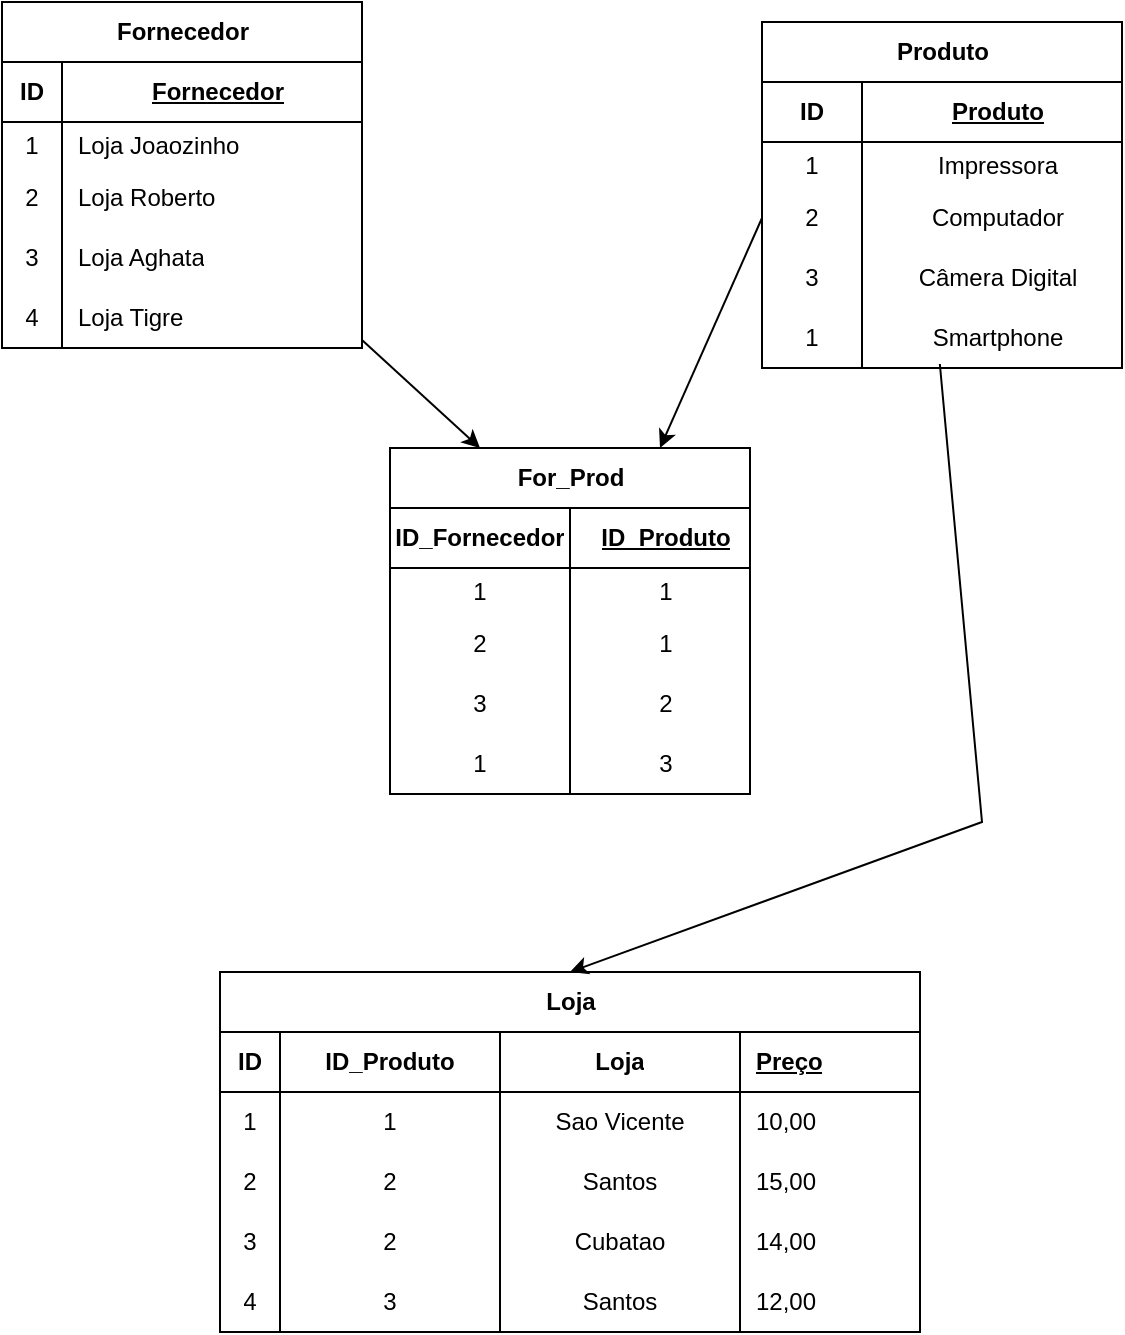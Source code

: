 <mxfile version="24.3.1" type="github">
  <diagram name="Página-1" id="D6cGILMH5LcjSOIO3LDr">
    <mxGraphModel dx="880" dy="460" grid="1" gridSize="10" guides="1" tooltips="1" connect="1" arrows="1" fold="1" page="1" pageScale="1" pageWidth="827" pageHeight="1169" math="0" shadow="0">
      <root>
        <mxCell id="0" />
        <mxCell id="1" parent="0" />
        <mxCell id="2qWnrkLFjEQ4z2sxAJ9m-39" value="Fornecedor" style="shape=table;startSize=30;container=1;collapsible=1;childLayout=tableLayout;fixedRows=1;rowLines=0;fontStyle=1;align=center;resizeLast=1;html=1;" vertex="1" parent="1">
          <mxGeometry x="130" y="10" width="180" height="173" as="geometry" />
        </mxCell>
        <mxCell id="2qWnrkLFjEQ4z2sxAJ9m-40" value="" style="shape=tableRow;horizontal=0;startSize=0;swimlaneHead=0;swimlaneBody=0;fillColor=none;collapsible=0;dropTarget=0;points=[[0,0.5],[1,0.5]];portConstraint=eastwest;top=0;left=0;right=0;bottom=1;" vertex="1" parent="2qWnrkLFjEQ4z2sxAJ9m-39">
          <mxGeometry y="30" width="180" height="30" as="geometry" />
        </mxCell>
        <mxCell id="2qWnrkLFjEQ4z2sxAJ9m-41" value="ID" style="shape=partialRectangle;connectable=0;fillColor=none;top=0;left=0;bottom=0;right=0;fontStyle=1;overflow=hidden;whiteSpace=wrap;html=1;" vertex="1" parent="2qWnrkLFjEQ4z2sxAJ9m-40">
          <mxGeometry width="30" height="30" as="geometry">
            <mxRectangle width="30" height="30" as="alternateBounds" />
          </mxGeometry>
        </mxCell>
        <mxCell id="2qWnrkLFjEQ4z2sxAJ9m-42" value="Fornecedor" style="shape=partialRectangle;connectable=0;fillColor=none;top=0;left=0;bottom=0;right=0;align=center;spacingLeft=6;fontStyle=5;overflow=hidden;whiteSpace=wrap;html=1;" vertex="1" parent="2qWnrkLFjEQ4z2sxAJ9m-40">
          <mxGeometry x="30" width="150" height="30" as="geometry">
            <mxRectangle width="150" height="30" as="alternateBounds" />
          </mxGeometry>
        </mxCell>
        <mxCell id="2qWnrkLFjEQ4z2sxAJ9m-43" value="" style="shape=tableRow;horizontal=0;startSize=0;swimlaneHead=0;swimlaneBody=0;fillColor=none;collapsible=0;dropTarget=0;points=[[0,0.5],[1,0.5]];portConstraint=eastwest;top=0;left=0;right=0;bottom=0;" vertex="1" parent="2qWnrkLFjEQ4z2sxAJ9m-39">
          <mxGeometry y="60" width="180" height="23" as="geometry" />
        </mxCell>
        <mxCell id="2qWnrkLFjEQ4z2sxAJ9m-44" value="1" style="shape=partialRectangle;connectable=0;fillColor=none;top=0;left=0;bottom=0;right=0;editable=1;overflow=hidden;whiteSpace=wrap;html=1;" vertex="1" parent="2qWnrkLFjEQ4z2sxAJ9m-43">
          <mxGeometry width="30" height="23" as="geometry">
            <mxRectangle width="30" height="23" as="alternateBounds" />
          </mxGeometry>
        </mxCell>
        <mxCell id="2qWnrkLFjEQ4z2sxAJ9m-45" value="Loja Joaozinho" style="shape=partialRectangle;connectable=0;fillColor=none;top=0;left=0;bottom=0;right=0;align=left;spacingLeft=6;overflow=hidden;whiteSpace=wrap;html=1;" vertex="1" parent="2qWnrkLFjEQ4z2sxAJ9m-43">
          <mxGeometry x="30" width="150" height="23" as="geometry">
            <mxRectangle width="150" height="23" as="alternateBounds" />
          </mxGeometry>
        </mxCell>
        <mxCell id="2qWnrkLFjEQ4z2sxAJ9m-46" value="" style="shape=tableRow;horizontal=0;startSize=0;swimlaneHead=0;swimlaneBody=0;fillColor=none;collapsible=0;dropTarget=0;points=[[0,0.5],[1,0.5]];portConstraint=eastwest;top=0;left=0;right=0;bottom=0;" vertex="1" parent="2qWnrkLFjEQ4z2sxAJ9m-39">
          <mxGeometry y="83" width="180" height="30" as="geometry" />
        </mxCell>
        <mxCell id="2qWnrkLFjEQ4z2sxAJ9m-47" value="2" style="shape=partialRectangle;connectable=0;fillColor=none;top=0;left=0;bottom=0;right=0;editable=1;overflow=hidden;whiteSpace=wrap;html=1;" vertex="1" parent="2qWnrkLFjEQ4z2sxAJ9m-46">
          <mxGeometry width="30" height="30" as="geometry">
            <mxRectangle width="30" height="30" as="alternateBounds" />
          </mxGeometry>
        </mxCell>
        <mxCell id="2qWnrkLFjEQ4z2sxAJ9m-48" value="Loja Roberto" style="shape=partialRectangle;connectable=0;fillColor=none;top=0;left=0;bottom=0;right=0;align=left;spacingLeft=6;overflow=hidden;whiteSpace=wrap;html=1;" vertex="1" parent="2qWnrkLFjEQ4z2sxAJ9m-46">
          <mxGeometry x="30" width="150" height="30" as="geometry">
            <mxRectangle width="150" height="30" as="alternateBounds" />
          </mxGeometry>
        </mxCell>
        <mxCell id="2qWnrkLFjEQ4z2sxAJ9m-49" value="" style="shape=tableRow;horizontal=0;startSize=0;swimlaneHead=0;swimlaneBody=0;fillColor=none;collapsible=0;dropTarget=0;points=[[0,0.5],[1,0.5]];portConstraint=eastwest;top=0;left=0;right=0;bottom=0;" vertex="1" parent="2qWnrkLFjEQ4z2sxAJ9m-39">
          <mxGeometry y="113" width="180" height="30" as="geometry" />
        </mxCell>
        <mxCell id="2qWnrkLFjEQ4z2sxAJ9m-50" value="3" style="shape=partialRectangle;connectable=0;fillColor=none;top=0;left=0;bottom=0;right=0;editable=1;overflow=hidden;whiteSpace=wrap;html=1;" vertex="1" parent="2qWnrkLFjEQ4z2sxAJ9m-49">
          <mxGeometry width="30" height="30" as="geometry">
            <mxRectangle width="30" height="30" as="alternateBounds" />
          </mxGeometry>
        </mxCell>
        <mxCell id="2qWnrkLFjEQ4z2sxAJ9m-51" value="Loja Aghata" style="shape=partialRectangle;connectable=0;fillColor=none;top=0;left=0;bottom=0;right=0;align=left;spacingLeft=6;overflow=hidden;whiteSpace=wrap;html=1;" vertex="1" parent="2qWnrkLFjEQ4z2sxAJ9m-49">
          <mxGeometry x="30" width="150" height="30" as="geometry">
            <mxRectangle width="150" height="30" as="alternateBounds" />
          </mxGeometry>
        </mxCell>
        <mxCell id="2qWnrkLFjEQ4z2sxAJ9m-66" value="" style="shape=tableRow;horizontal=0;startSize=0;swimlaneHead=0;swimlaneBody=0;fillColor=none;collapsible=0;dropTarget=0;points=[[0,0.5],[1,0.5]];portConstraint=eastwest;top=0;left=0;right=0;bottom=0;" vertex="1" parent="2qWnrkLFjEQ4z2sxAJ9m-39">
          <mxGeometry y="143" width="180" height="30" as="geometry" />
        </mxCell>
        <mxCell id="2qWnrkLFjEQ4z2sxAJ9m-67" value="4" style="shape=partialRectangle;connectable=0;fillColor=none;top=0;left=0;bottom=0;right=0;editable=1;overflow=hidden;whiteSpace=wrap;html=1;" vertex="1" parent="2qWnrkLFjEQ4z2sxAJ9m-66">
          <mxGeometry width="30" height="30" as="geometry">
            <mxRectangle width="30" height="30" as="alternateBounds" />
          </mxGeometry>
        </mxCell>
        <mxCell id="2qWnrkLFjEQ4z2sxAJ9m-68" value="Loja Tigre" style="shape=partialRectangle;connectable=0;fillColor=none;top=0;left=0;bottom=0;right=0;align=left;spacingLeft=6;overflow=hidden;whiteSpace=wrap;html=1;" vertex="1" parent="2qWnrkLFjEQ4z2sxAJ9m-66">
          <mxGeometry x="30" width="150" height="30" as="geometry">
            <mxRectangle width="150" height="30" as="alternateBounds" />
          </mxGeometry>
        </mxCell>
        <mxCell id="2qWnrkLFjEQ4z2sxAJ9m-73" value="For_Prod" style="shape=table;startSize=30;container=1;collapsible=1;childLayout=tableLayout;fixedRows=1;rowLines=0;fontStyle=1;align=center;resizeLast=1;html=1;" vertex="1" parent="1">
          <mxGeometry x="324" y="233" width="180" height="173" as="geometry" />
        </mxCell>
        <mxCell id="2qWnrkLFjEQ4z2sxAJ9m-74" value="" style="shape=tableRow;horizontal=0;startSize=0;swimlaneHead=0;swimlaneBody=0;fillColor=none;collapsible=0;dropTarget=0;points=[[0,0.5],[1,0.5]];portConstraint=eastwest;top=0;left=0;right=0;bottom=1;" vertex="1" parent="2qWnrkLFjEQ4z2sxAJ9m-73">
          <mxGeometry y="30" width="180" height="30" as="geometry" />
        </mxCell>
        <mxCell id="2qWnrkLFjEQ4z2sxAJ9m-75" value="ID_Fornecedor" style="shape=partialRectangle;connectable=0;fillColor=none;top=0;left=0;bottom=0;right=0;fontStyle=1;overflow=hidden;whiteSpace=wrap;html=1;" vertex="1" parent="2qWnrkLFjEQ4z2sxAJ9m-74">
          <mxGeometry width="90" height="30" as="geometry">
            <mxRectangle width="90" height="30" as="alternateBounds" />
          </mxGeometry>
        </mxCell>
        <mxCell id="2qWnrkLFjEQ4z2sxAJ9m-76" value="ID_Produto" style="shape=partialRectangle;connectable=0;fillColor=none;top=0;left=0;bottom=0;right=0;align=center;spacingLeft=6;fontStyle=5;overflow=hidden;whiteSpace=wrap;html=1;" vertex="1" parent="2qWnrkLFjEQ4z2sxAJ9m-74">
          <mxGeometry x="90" width="90" height="30" as="geometry">
            <mxRectangle width="90" height="30" as="alternateBounds" />
          </mxGeometry>
        </mxCell>
        <mxCell id="2qWnrkLFjEQ4z2sxAJ9m-77" value="" style="shape=tableRow;horizontal=0;startSize=0;swimlaneHead=0;swimlaneBody=0;fillColor=none;collapsible=0;dropTarget=0;points=[[0,0.5],[1,0.5]];portConstraint=eastwest;top=0;left=0;right=0;bottom=0;" vertex="1" parent="2qWnrkLFjEQ4z2sxAJ9m-73">
          <mxGeometry y="60" width="180" height="23" as="geometry" />
        </mxCell>
        <mxCell id="2qWnrkLFjEQ4z2sxAJ9m-78" value="1" style="shape=partialRectangle;connectable=0;fillColor=none;top=0;left=0;bottom=0;right=0;editable=1;overflow=hidden;whiteSpace=wrap;html=1;" vertex="1" parent="2qWnrkLFjEQ4z2sxAJ9m-77">
          <mxGeometry width="90" height="23" as="geometry">
            <mxRectangle width="90" height="23" as="alternateBounds" />
          </mxGeometry>
        </mxCell>
        <mxCell id="2qWnrkLFjEQ4z2sxAJ9m-79" value="1" style="shape=partialRectangle;connectable=0;fillColor=none;top=0;left=0;bottom=0;right=0;align=center;spacingLeft=6;overflow=hidden;whiteSpace=wrap;html=1;" vertex="1" parent="2qWnrkLFjEQ4z2sxAJ9m-77">
          <mxGeometry x="90" width="90" height="23" as="geometry">
            <mxRectangle width="90" height="23" as="alternateBounds" />
          </mxGeometry>
        </mxCell>
        <mxCell id="2qWnrkLFjEQ4z2sxAJ9m-80" value="" style="shape=tableRow;horizontal=0;startSize=0;swimlaneHead=0;swimlaneBody=0;fillColor=none;collapsible=0;dropTarget=0;points=[[0,0.5],[1,0.5]];portConstraint=eastwest;top=0;left=0;right=0;bottom=0;" vertex="1" parent="2qWnrkLFjEQ4z2sxAJ9m-73">
          <mxGeometry y="83" width="180" height="30" as="geometry" />
        </mxCell>
        <mxCell id="2qWnrkLFjEQ4z2sxAJ9m-81" value="2" style="shape=partialRectangle;connectable=0;fillColor=none;top=0;left=0;bottom=0;right=0;editable=1;overflow=hidden;whiteSpace=wrap;html=1;" vertex="1" parent="2qWnrkLFjEQ4z2sxAJ9m-80">
          <mxGeometry width="90" height="30" as="geometry">
            <mxRectangle width="90" height="30" as="alternateBounds" />
          </mxGeometry>
        </mxCell>
        <mxCell id="2qWnrkLFjEQ4z2sxAJ9m-82" value="1" style="shape=partialRectangle;connectable=0;fillColor=none;top=0;left=0;bottom=0;right=0;align=center;spacingLeft=6;overflow=hidden;whiteSpace=wrap;html=1;" vertex="1" parent="2qWnrkLFjEQ4z2sxAJ9m-80">
          <mxGeometry x="90" width="90" height="30" as="geometry">
            <mxRectangle width="90" height="30" as="alternateBounds" />
          </mxGeometry>
        </mxCell>
        <mxCell id="2qWnrkLFjEQ4z2sxAJ9m-83" value="" style="shape=tableRow;horizontal=0;startSize=0;swimlaneHead=0;swimlaneBody=0;fillColor=none;collapsible=0;dropTarget=0;points=[[0,0.5],[1,0.5]];portConstraint=eastwest;top=0;left=0;right=0;bottom=0;" vertex="1" parent="2qWnrkLFjEQ4z2sxAJ9m-73">
          <mxGeometry y="113" width="180" height="30" as="geometry" />
        </mxCell>
        <mxCell id="2qWnrkLFjEQ4z2sxAJ9m-84" value="3" style="shape=partialRectangle;connectable=0;fillColor=none;top=0;left=0;bottom=0;right=0;editable=1;overflow=hidden;whiteSpace=wrap;html=1;" vertex="1" parent="2qWnrkLFjEQ4z2sxAJ9m-83">
          <mxGeometry width="90" height="30" as="geometry">
            <mxRectangle width="90" height="30" as="alternateBounds" />
          </mxGeometry>
        </mxCell>
        <mxCell id="2qWnrkLFjEQ4z2sxAJ9m-85" value="2" style="shape=partialRectangle;connectable=0;fillColor=none;top=0;left=0;bottom=0;right=0;align=center;spacingLeft=6;overflow=hidden;whiteSpace=wrap;html=1;" vertex="1" parent="2qWnrkLFjEQ4z2sxAJ9m-83">
          <mxGeometry x="90" width="90" height="30" as="geometry">
            <mxRectangle width="90" height="30" as="alternateBounds" />
          </mxGeometry>
        </mxCell>
        <mxCell id="2qWnrkLFjEQ4z2sxAJ9m-86" value="" style="shape=tableRow;horizontal=0;startSize=0;swimlaneHead=0;swimlaneBody=0;fillColor=none;collapsible=0;dropTarget=0;points=[[0,0.5],[1,0.5]];portConstraint=eastwest;top=0;left=0;right=0;bottom=0;" vertex="1" parent="2qWnrkLFjEQ4z2sxAJ9m-73">
          <mxGeometry y="143" width="180" height="30" as="geometry" />
        </mxCell>
        <mxCell id="2qWnrkLFjEQ4z2sxAJ9m-87" value="1" style="shape=partialRectangle;connectable=0;fillColor=none;top=0;left=0;bottom=0;right=0;editable=1;overflow=hidden;whiteSpace=wrap;html=1;" vertex="1" parent="2qWnrkLFjEQ4z2sxAJ9m-86">
          <mxGeometry width="90" height="30" as="geometry">
            <mxRectangle width="90" height="30" as="alternateBounds" />
          </mxGeometry>
        </mxCell>
        <mxCell id="2qWnrkLFjEQ4z2sxAJ9m-88" value="3" style="shape=partialRectangle;connectable=0;fillColor=none;top=0;left=0;bottom=0;right=0;align=center;spacingLeft=6;overflow=hidden;whiteSpace=wrap;html=1;" vertex="1" parent="2qWnrkLFjEQ4z2sxAJ9m-86">
          <mxGeometry x="90" width="90" height="30" as="geometry">
            <mxRectangle width="90" height="30" as="alternateBounds" />
          </mxGeometry>
        </mxCell>
        <mxCell id="2qWnrkLFjEQ4z2sxAJ9m-89" value="Produto" style="shape=table;startSize=30;container=1;collapsible=1;childLayout=tableLayout;fixedRows=1;rowLines=0;fontStyle=1;align=center;resizeLast=1;html=1;" vertex="1" parent="1">
          <mxGeometry x="510" y="20" width="180" height="173" as="geometry">
            <mxRectangle x="540" y="30" width="80" height="30" as="alternateBounds" />
          </mxGeometry>
        </mxCell>
        <mxCell id="2qWnrkLFjEQ4z2sxAJ9m-90" value="" style="shape=tableRow;horizontal=0;startSize=0;swimlaneHead=0;swimlaneBody=0;fillColor=none;collapsible=0;dropTarget=0;points=[[0,0.5],[1,0.5]];portConstraint=eastwest;top=0;left=0;right=0;bottom=1;" vertex="1" parent="2qWnrkLFjEQ4z2sxAJ9m-89">
          <mxGeometry y="30" width="180" height="30" as="geometry" />
        </mxCell>
        <mxCell id="2qWnrkLFjEQ4z2sxAJ9m-91" value="ID" style="shape=partialRectangle;connectable=0;fillColor=none;top=0;left=0;bottom=0;right=0;fontStyle=1;overflow=hidden;whiteSpace=wrap;html=1;" vertex="1" parent="2qWnrkLFjEQ4z2sxAJ9m-90">
          <mxGeometry width="50" height="30" as="geometry">
            <mxRectangle width="50" height="30" as="alternateBounds" />
          </mxGeometry>
        </mxCell>
        <mxCell id="2qWnrkLFjEQ4z2sxAJ9m-92" value="Produto" style="shape=partialRectangle;connectable=0;fillColor=none;top=0;left=0;bottom=0;right=0;align=center;spacingLeft=6;fontStyle=5;overflow=hidden;whiteSpace=wrap;html=1;" vertex="1" parent="2qWnrkLFjEQ4z2sxAJ9m-90">
          <mxGeometry x="50" width="130" height="30" as="geometry">
            <mxRectangle width="130" height="30" as="alternateBounds" />
          </mxGeometry>
        </mxCell>
        <mxCell id="2qWnrkLFjEQ4z2sxAJ9m-93" value="" style="shape=tableRow;horizontal=0;startSize=0;swimlaneHead=0;swimlaneBody=0;fillColor=none;collapsible=0;dropTarget=0;points=[[0,0.5],[1,0.5]];portConstraint=eastwest;top=0;left=0;right=0;bottom=0;" vertex="1" parent="2qWnrkLFjEQ4z2sxAJ9m-89">
          <mxGeometry y="60" width="180" height="23" as="geometry" />
        </mxCell>
        <mxCell id="2qWnrkLFjEQ4z2sxAJ9m-94" value="1" style="shape=partialRectangle;connectable=0;fillColor=none;top=0;left=0;bottom=0;right=0;editable=1;overflow=hidden;whiteSpace=wrap;html=1;" vertex="1" parent="2qWnrkLFjEQ4z2sxAJ9m-93">
          <mxGeometry width="50" height="23" as="geometry">
            <mxRectangle width="50" height="23" as="alternateBounds" />
          </mxGeometry>
        </mxCell>
        <mxCell id="2qWnrkLFjEQ4z2sxAJ9m-95" value="Impressora" style="shape=partialRectangle;connectable=0;fillColor=none;top=0;left=0;bottom=0;right=0;align=center;spacingLeft=6;overflow=hidden;whiteSpace=wrap;html=1;" vertex="1" parent="2qWnrkLFjEQ4z2sxAJ9m-93">
          <mxGeometry x="50" width="130" height="23" as="geometry">
            <mxRectangle width="130" height="23" as="alternateBounds" />
          </mxGeometry>
        </mxCell>
        <mxCell id="2qWnrkLFjEQ4z2sxAJ9m-96" value="" style="shape=tableRow;horizontal=0;startSize=0;swimlaneHead=0;swimlaneBody=0;fillColor=none;collapsible=0;dropTarget=0;points=[[0,0.5],[1,0.5]];portConstraint=eastwest;top=0;left=0;right=0;bottom=0;" vertex="1" parent="2qWnrkLFjEQ4z2sxAJ9m-89">
          <mxGeometry y="83" width="180" height="30" as="geometry" />
        </mxCell>
        <mxCell id="2qWnrkLFjEQ4z2sxAJ9m-97" value="2" style="shape=partialRectangle;connectable=0;fillColor=none;top=0;left=0;bottom=0;right=0;editable=1;overflow=hidden;whiteSpace=wrap;html=1;" vertex="1" parent="2qWnrkLFjEQ4z2sxAJ9m-96">
          <mxGeometry width="50" height="30" as="geometry">
            <mxRectangle width="50" height="30" as="alternateBounds" />
          </mxGeometry>
        </mxCell>
        <mxCell id="2qWnrkLFjEQ4z2sxAJ9m-98" value="Computador" style="shape=partialRectangle;connectable=0;fillColor=none;top=0;left=0;bottom=0;right=0;align=center;spacingLeft=6;overflow=hidden;whiteSpace=wrap;html=1;" vertex="1" parent="2qWnrkLFjEQ4z2sxAJ9m-96">
          <mxGeometry x="50" width="130" height="30" as="geometry">
            <mxRectangle width="130" height="30" as="alternateBounds" />
          </mxGeometry>
        </mxCell>
        <mxCell id="2qWnrkLFjEQ4z2sxAJ9m-99" value="" style="shape=tableRow;horizontal=0;startSize=0;swimlaneHead=0;swimlaneBody=0;fillColor=none;collapsible=0;dropTarget=0;points=[[0,0.5],[1,0.5]];portConstraint=eastwest;top=0;left=0;right=0;bottom=0;" vertex="1" parent="2qWnrkLFjEQ4z2sxAJ9m-89">
          <mxGeometry y="113" width="180" height="30" as="geometry" />
        </mxCell>
        <mxCell id="2qWnrkLFjEQ4z2sxAJ9m-100" value="3" style="shape=partialRectangle;connectable=0;fillColor=none;top=0;left=0;bottom=0;right=0;editable=1;overflow=hidden;whiteSpace=wrap;html=1;" vertex="1" parent="2qWnrkLFjEQ4z2sxAJ9m-99">
          <mxGeometry width="50" height="30" as="geometry">
            <mxRectangle width="50" height="30" as="alternateBounds" />
          </mxGeometry>
        </mxCell>
        <mxCell id="2qWnrkLFjEQ4z2sxAJ9m-101" value="Câmera Digital" style="shape=partialRectangle;connectable=0;fillColor=none;top=0;left=0;bottom=0;right=0;align=center;spacingLeft=6;overflow=hidden;whiteSpace=wrap;html=1;" vertex="1" parent="2qWnrkLFjEQ4z2sxAJ9m-99">
          <mxGeometry x="50" width="130" height="30" as="geometry">
            <mxRectangle width="130" height="30" as="alternateBounds" />
          </mxGeometry>
        </mxCell>
        <mxCell id="2qWnrkLFjEQ4z2sxAJ9m-102" value="" style="shape=tableRow;horizontal=0;startSize=0;swimlaneHead=0;swimlaneBody=0;fillColor=none;collapsible=0;dropTarget=0;points=[[0,0.5],[1,0.5]];portConstraint=eastwest;top=0;left=0;right=0;bottom=0;" vertex="1" parent="2qWnrkLFjEQ4z2sxAJ9m-89">
          <mxGeometry y="143" width="180" height="30" as="geometry" />
        </mxCell>
        <mxCell id="2qWnrkLFjEQ4z2sxAJ9m-103" value="1" style="shape=partialRectangle;connectable=0;fillColor=none;top=0;left=0;bottom=0;right=0;editable=1;overflow=hidden;whiteSpace=wrap;html=1;" vertex="1" parent="2qWnrkLFjEQ4z2sxAJ9m-102">
          <mxGeometry width="50" height="30" as="geometry">
            <mxRectangle width="50" height="30" as="alternateBounds" />
          </mxGeometry>
        </mxCell>
        <mxCell id="2qWnrkLFjEQ4z2sxAJ9m-104" value="Smartphone" style="shape=partialRectangle;connectable=0;fillColor=none;top=0;left=0;bottom=0;right=0;align=center;spacingLeft=6;overflow=hidden;whiteSpace=wrap;html=1;" vertex="1" parent="2qWnrkLFjEQ4z2sxAJ9m-102">
          <mxGeometry x="50" width="130" height="30" as="geometry">
            <mxRectangle width="130" height="30" as="alternateBounds" />
          </mxGeometry>
        </mxCell>
        <mxCell id="2qWnrkLFjEQ4z2sxAJ9m-105" value="Loja" style="shape=table;startSize=30;container=1;collapsible=1;childLayout=tableLayout;fixedRows=1;rowLines=0;fontStyle=1;align=center;resizeLast=1;html=1;strokeColor=default;" vertex="1" parent="1">
          <mxGeometry x="239" y="495" width="350" height="180" as="geometry" />
        </mxCell>
        <mxCell id="2qWnrkLFjEQ4z2sxAJ9m-106" value="" style="shape=tableRow;horizontal=0;startSize=0;swimlaneHead=0;swimlaneBody=0;fillColor=none;collapsible=0;dropTarget=0;points=[[0,0.5],[1,0.5]];portConstraint=eastwest;top=0;left=0;right=0;bottom=1;" vertex="1" parent="2qWnrkLFjEQ4z2sxAJ9m-105">
          <mxGeometry y="30" width="350" height="30" as="geometry" />
        </mxCell>
        <mxCell id="2qWnrkLFjEQ4z2sxAJ9m-142" value="ID" style="shape=partialRectangle;connectable=0;fillColor=none;top=0;left=0;bottom=0;right=0;fontStyle=1;overflow=hidden;whiteSpace=wrap;html=1;" vertex="1" parent="2qWnrkLFjEQ4z2sxAJ9m-106">
          <mxGeometry width="30" height="30" as="geometry">
            <mxRectangle width="30" height="30" as="alternateBounds" />
          </mxGeometry>
        </mxCell>
        <mxCell id="2qWnrkLFjEQ4z2sxAJ9m-137" value="ID_Produto" style="shape=partialRectangle;connectable=0;fillColor=none;top=0;left=0;bottom=0;right=0;fontStyle=1;overflow=hidden;whiteSpace=wrap;html=1;" vertex="1" parent="2qWnrkLFjEQ4z2sxAJ9m-106">
          <mxGeometry x="30" width="110" height="30" as="geometry">
            <mxRectangle width="110" height="30" as="alternateBounds" />
          </mxGeometry>
        </mxCell>
        <mxCell id="2qWnrkLFjEQ4z2sxAJ9m-107" value="Loja" style="shape=partialRectangle;connectable=0;fillColor=none;top=0;left=0;bottom=0;right=0;fontStyle=1;overflow=hidden;whiteSpace=wrap;html=1;" vertex="1" parent="2qWnrkLFjEQ4z2sxAJ9m-106">
          <mxGeometry x="140" width="120" height="30" as="geometry">
            <mxRectangle width="120" height="30" as="alternateBounds" />
          </mxGeometry>
        </mxCell>
        <mxCell id="2qWnrkLFjEQ4z2sxAJ9m-108" value="Preço" style="shape=partialRectangle;connectable=0;fillColor=none;top=0;left=0;bottom=0;right=0;align=left;spacingLeft=6;fontStyle=5;overflow=hidden;whiteSpace=wrap;html=1;" vertex="1" parent="2qWnrkLFjEQ4z2sxAJ9m-106">
          <mxGeometry x="260" width="90" height="30" as="geometry">
            <mxRectangle width="90" height="30" as="alternateBounds" />
          </mxGeometry>
        </mxCell>
        <mxCell id="2qWnrkLFjEQ4z2sxAJ9m-109" value="" style="shape=tableRow;horizontal=0;startSize=0;swimlaneHead=0;swimlaneBody=0;fillColor=none;collapsible=0;dropTarget=0;points=[[0,0.5],[1,0.5]];portConstraint=eastwest;top=0;left=0;right=0;bottom=0;" vertex="1" parent="2qWnrkLFjEQ4z2sxAJ9m-105">
          <mxGeometry y="60" width="350" height="30" as="geometry" />
        </mxCell>
        <mxCell id="2qWnrkLFjEQ4z2sxAJ9m-143" value="1" style="shape=partialRectangle;connectable=0;fillColor=none;top=0;left=0;bottom=0;right=0;editable=1;overflow=hidden;whiteSpace=wrap;html=1;" vertex="1" parent="2qWnrkLFjEQ4z2sxAJ9m-109">
          <mxGeometry width="30" height="30" as="geometry">
            <mxRectangle width="30" height="30" as="alternateBounds" />
          </mxGeometry>
        </mxCell>
        <mxCell id="2qWnrkLFjEQ4z2sxAJ9m-138" value="1" style="shape=partialRectangle;connectable=0;fillColor=none;top=0;left=0;bottom=0;right=0;editable=1;overflow=hidden;whiteSpace=wrap;html=1;" vertex="1" parent="2qWnrkLFjEQ4z2sxAJ9m-109">
          <mxGeometry x="30" width="110" height="30" as="geometry">
            <mxRectangle width="110" height="30" as="alternateBounds" />
          </mxGeometry>
        </mxCell>
        <mxCell id="2qWnrkLFjEQ4z2sxAJ9m-110" value="Sao Vicente" style="shape=partialRectangle;connectable=0;fillColor=none;top=0;left=0;bottom=0;right=0;editable=1;overflow=hidden;whiteSpace=wrap;html=1;" vertex="1" parent="2qWnrkLFjEQ4z2sxAJ9m-109">
          <mxGeometry x="140" width="120" height="30" as="geometry">
            <mxRectangle width="120" height="30" as="alternateBounds" />
          </mxGeometry>
        </mxCell>
        <mxCell id="2qWnrkLFjEQ4z2sxAJ9m-111" value="10,00" style="shape=partialRectangle;connectable=0;fillColor=none;top=0;left=0;bottom=0;right=0;align=left;spacingLeft=6;overflow=hidden;whiteSpace=wrap;html=1;" vertex="1" parent="2qWnrkLFjEQ4z2sxAJ9m-109">
          <mxGeometry x="260" width="90" height="30" as="geometry">
            <mxRectangle width="90" height="30" as="alternateBounds" />
          </mxGeometry>
        </mxCell>
        <mxCell id="2qWnrkLFjEQ4z2sxAJ9m-112" value="" style="shape=tableRow;horizontal=0;startSize=0;swimlaneHead=0;swimlaneBody=0;fillColor=none;collapsible=0;dropTarget=0;points=[[0,0.5],[1,0.5]];portConstraint=eastwest;top=0;left=0;right=0;bottom=0;" vertex="1" parent="2qWnrkLFjEQ4z2sxAJ9m-105">
          <mxGeometry y="90" width="350" height="30" as="geometry" />
        </mxCell>
        <mxCell id="2qWnrkLFjEQ4z2sxAJ9m-144" value="2" style="shape=partialRectangle;connectable=0;fillColor=none;top=0;left=0;bottom=0;right=0;editable=1;overflow=hidden;whiteSpace=wrap;html=1;" vertex="1" parent="2qWnrkLFjEQ4z2sxAJ9m-112">
          <mxGeometry width="30" height="30" as="geometry">
            <mxRectangle width="30" height="30" as="alternateBounds" />
          </mxGeometry>
        </mxCell>
        <mxCell id="2qWnrkLFjEQ4z2sxAJ9m-139" value="2" style="shape=partialRectangle;connectable=0;fillColor=none;top=0;left=0;bottom=0;right=0;editable=1;overflow=hidden;whiteSpace=wrap;html=1;" vertex="1" parent="2qWnrkLFjEQ4z2sxAJ9m-112">
          <mxGeometry x="30" width="110" height="30" as="geometry">
            <mxRectangle width="110" height="30" as="alternateBounds" />
          </mxGeometry>
        </mxCell>
        <mxCell id="2qWnrkLFjEQ4z2sxAJ9m-113" value="Santos" style="shape=partialRectangle;connectable=0;fillColor=none;top=0;left=0;bottom=0;right=0;editable=1;overflow=hidden;whiteSpace=wrap;html=1;strokeColor=default;" vertex="1" parent="2qWnrkLFjEQ4z2sxAJ9m-112">
          <mxGeometry x="140" width="120" height="30" as="geometry">
            <mxRectangle width="120" height="30" as="alternateBounds" />
          </mxGeometry>
        </mxCell>
        <mxCell id="2qWnrkLFjEQ4z2sxAJ9m-114" value="15,00" style="shape=partialRectangle;connectable=0;fillColor=none;top=0;left=0;bottom=0;right=0;align=left;spacingLeft=6;overflow=hidden;whiteSpace=wrap;html=1;" vertex="1" parent="2qWnrkLFjEQ4z2sxAJ9m-112">
          <mxGeometry x="260" width="90" height="30" as="geometry">
            <mxRectangle width="90" height="30" as="alternateBounds" />
          </mxGeometry>
        </mxCell>
        <mxCell id="2qWnrkLFjEQ4z2sxAJ9m-115" value="" style="shape=tableRow;horizontal=0;startSize=0;swimlaneHead=0;swimlaneBody=0;fillColor=none;collapsible=0;dropTarget=0;points=[[0,0.5],[1,0.5]];portConstraint=eastwest;top=0;left=0;right=0;bottom=0;" vertex="1" parent="2qWnrkLFjEQ4z2sxAJ9m-105">
          <mxGeometry y="120" width="350" height="30" as="geometry" />
        </mxCell>
        <mxCell id="2qWnrkLFjEQ4z2sxAJ9m-145" value="3" style="shape=partialRectangle;connectable=0;fillColor=none;top=0;left=0;bottom=0;right=0;editable=1;overflow=hidden;whiteSpace=wrap;html=1;" vertex="1" parent="2qWnrkLFjEQ4z2sxAJ9m-115">
          <mxGeometry width="30" height="30" as="geometry">
            <mxRectangle width="30" height="30" as="alternateBounds" />
          </mxGeometry>
        </mxCell>
        <mxCell id="2qWnrkLFjEQ4z2sxAJ9m-140" value="2" style="shape=partialRectangle;connectable=0;fillColor=none;top=0;left=0;bottom=0;right=0;editable=1;overflow=hidden;whiteSpace=wrap;html=1;" vertex="1" parent="2qWnrkLFjEQ4z2sxAJ9m-115">
          <mxGeometry x="30" width="110" height="30" as="geometry">
            <mxRectangle width="110" height="30" as="alternateBounds" />
          </mxGeometry>
        </mxCell>
        <mxCell id="2qWnrkLFjEQ4z2sxAJ9m-116" value="Cubatao" style="shape=partialRectangle;connectable=0;fillColor=none;top=0;left=0;bottom=0;right=0;editable=1;overflow=hidden;whiteSpace=wrap;html=1;" vertex="1" parent="2qWnrkLFjEQ4z2sxAJ9m-115">
          <mxGeometry x="140" width="120" height="30" as="geometry">
            <mxRectangle width="120" height="30" as="alternateBounds" />
          </mxGeometry>
        </mxCell>
        <mxCell id="2qWnrkLFjEQ4z2sxAJ9m-117" value="14,00" style="shape=partialRectangle;connectable=0;fillColor=none;top=0;left=0;bottom=0;right=0;align=left;spacingLeft=6;overflow=hidden;whiteSpace=wrap;html=1;" vertex="1" parent="2qWnrkLFjEQ4z2sxAJ9m-115">
          <mxGeometry x="260" width="90" height="30" as="geometry">
            <mxRectangle width="90" height="30" as="alternateBounds" />
          </mxGeometry>
        </mxCell>
        <mxCell id="2qWnrkLFjEQ4z2sxAJ9m-118" value="" style="shape=tableRow;horizontal=0;startSize=0;swimlaneHead=0;swimlaneBody=0;fillColor=none;collapsible=0;dropTarget=0;points=[[0,0.5],[1,0.5]];portConstraint=eastwest;top=0;left=0;right=0;bottom=0;" vertex="1" parent="2qWnrkLFjEQ4z2sxAJ9m-105">
          <mxGeometry y="150" width="350" height="30" as="geometry" />
        </mxCell>
        <mxCell id="2qWnrkLFjEQ4z2sxAJ9m-146" value="4" style="shape=partialRectangle;connectable=0;fillColor=none;top=0;left=0;bottom=0;right=0;editable=1;overflow=hidden;whiteSpace=wrap;html=1;" vertex="1" parent="2qWnrkLFjEQ4z2sxAJ9m-118">
          <mxGeometry width="30" height="30" as="geometry">
            <mxRectangle width="30" height="30" as="alternateBounds" />
          </mxGeometry>
        </mxCell>
        <mxCell id="2qWnrkLFjEQ4z2sxAJ9m-141" value="3" style="shape=partialRectangle;connectable=0;fillColor=none;top=0;left=0;bottom=0;right=0;editable=1;overflow=hidden;whiteSpace=wrap;html=1;" vertex="1" parent="2qWnrkLFjEQ4z2sxAJ9m-118">
          <mxGeometry x="30" width="110" height="30" as="geometry">
            <mxRectangle width="110" height="30" as="alternateBounds" />
          </mxGeometry>
        </mxCell>
        <mxCell id="2qWnrkLFjEQ4z2sxAJ9m-119" value="Santos" style="shape=partialRectangle;connectable=0;fillColor=none;top=0;left=0;bottom=0;right=0;editable=1;overflow=hidden;whiteSpace=wrap;html=1;" vertex="1" parent="2qWnrkLFjEQ4z2sxAJ9m-118">
          <mxGeometry x="140" width="120" height="30" as="geometry">
            <mxRectangle width="120" height="30" as="alternateBounds" />
          </mxGeometry>
        </mxCell>
        <mxCell id="2qWnrkLFjEQ4z2sxAJ9m-120" value="12,00" style="shape=partialRectangle;connectable=0;fillColor=none;top=0;left=0;bottom=0;right=0;align=left;spacingLeft=6;overflow=hidden;whiteSpace=wrap;html=1;" vertex="1" parent="2qWnrkLFjEQ4z2sxAJ9m-118">
          <mxGeometry x="260" width="90" height="30" as="geometry">
            <mxRectangle width="90" height="30" as="alternateBounds" />
          </mxGeometry>
        </mxCell>
        <mxCell id="2qWnrkLFjEQ4z2sxAJ9m-148" value="" style="endArrow=classic;html=1;rounded=0;entryX=0.25;entryY=0;entryDx=0;entryDy=0;" edge="1" parent="1" source="2qWnrkLFjEQ4z2sxAJ9m-39" target="2qWnrkLFjEQ4z2sxAJ9m-73">
          <mxGeometry width="50" height="50" relative="1" as="geometry">
            <mxPoint x="300" y="170" as="sourcePoint" />
            <mxPoint x="370" y="180" as="targetPoint" />
          </mxGeometry>
        </mxCell>
        <mxCell id="2qWnrkLFjEQ4z2sxAJ9m-149" value="" style="endArrow=classic;html=1;rounded=0;exitX=0;exitY=0.5;exitDx=0;exitDy=0;entryX=0.75;entryY=0;entryDx=0;entryDy=0;" edge="1" parent="1" source="2qWnrkLFjEQ4z2sxAJ9m-96" target="2qWnrkLFjEQ4z2sxAJ9m-73">
          <mxGeometry width="50" height="50" relative="1" as="geometry">
            <mxPoint x="520" y="270" as="sourcePoint" />
            <mxPoint x="570" y="220" as="targetPoint" />
          </mxGeometry>
        </mxCell>
        <mxCell id="2qWnrkLFjEQ4z2sxAJ9m-152" value="" style="endArrow=classic;html=1;rounded=0;exitX=0.494;exitY=0.933;exitDx=0;exitDy=0;exitPerimeter=0;entryX=0.5;entryY=0;entryDx=0;entryDy=0;" edge="1" parent="1" source="2qWnrkLFjEQ4z2sxAJ9m-102" target="2qWnrkLFjEQ4z2sxAJ9m-105">
          <mxGeometry width="50" height="50" relative="1" as="geometry">
            <mxPoint x="550" y="370" as="sourcePoint" />
            <mxPoint x="600" y="320" as="targetPoint" />
            <Array as="points">
              <mxPoint x="620" y="420" />
            </Array>
          </mxGeometry>
        </mxCell>
      </root>
    </mxGraphModel>
  </diagram>
</mxfile>

